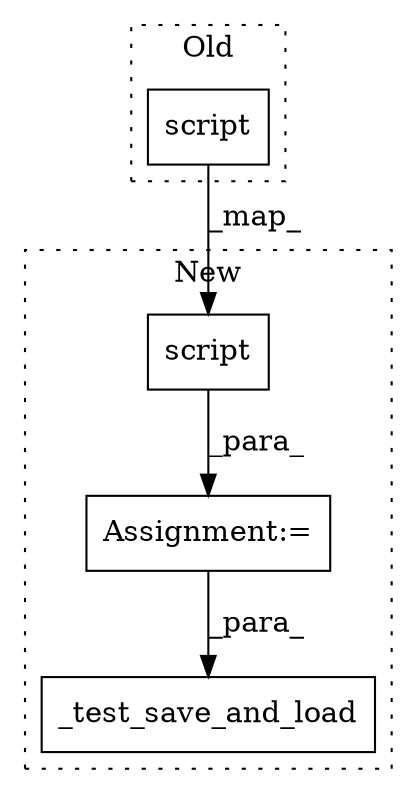 digraph G {
subgraph cluster0 {
1 [label="script" a="32" s="1911,1924" l="7,1" shape="box"];
label = "Old";
style="dotted";
}
subgraph cluster1 {
2 [label="script" a="32" s="2254,2267" l="7,1" shape="box"];
3 [label="_test_save_and_load" a="32" s="2279,2307" l="20,1" shape="box"];
4 [label="Assignment:=" a="7" s="2243" l="1" shape="box"];
label = "New";
style="dotted";
}
1 -> 2 [label="_map_"];
2 -> 4 [label="_para_"];
4 -> 3 [label="_para_"];
}